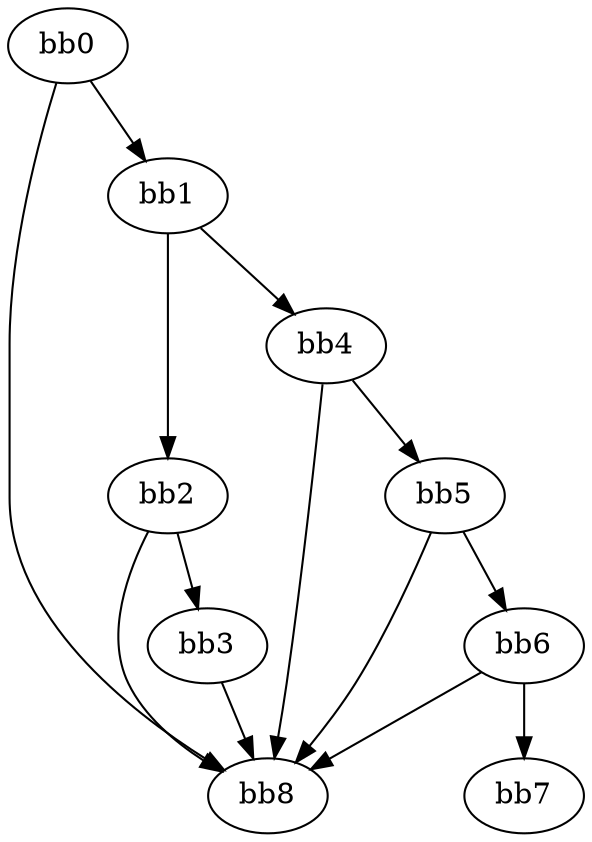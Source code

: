 digraph {
    0 [ label = "bb0\l" ]
    1 [ label = "bb1\l" ]
    2 [ label = "bb2\l" ]
    3 [ label = "bb3\l" ]
    4 [ label = "bb4\l" ]
    5 [ label = "bb5\l" ]
    6 [ label = "bb6\l" ]
    7 [ label = "bb7\l" ]
    8 [ label = "bb8\l" ]
    0 -> 1 [ ]
    0 -> 8 [ ]
    1 -> 2 [ ]
    1 -> 4 [ ]
    2 -> 3 [ ]
    2 -> 8 [ ]
    3 -> 8 [ ]
    4 -> 5 [ ]
    4 -> 8 [ ]
    5 -> 6 [ ]
    5 -> 8 [ ]
    6 -> 7 [ ]
    6 -> 8 [ ]
}

